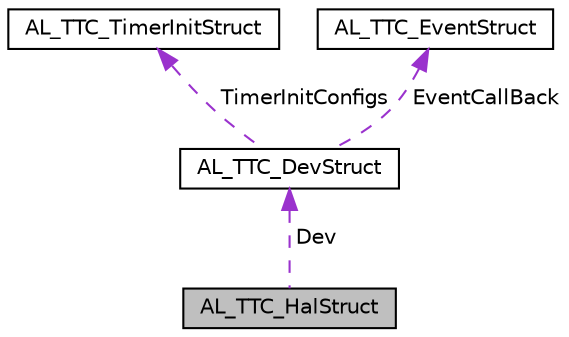 digraph "AL_TTC_HalStruct"
{
  edge [fontname="Helvetica",fontsize="10",labelfontname="Helvetica",labelfontsize="10"];
  node [fontname="Helvetica",fontsize="10",shape=record];
  Node1 [label="AL_TTC_HalStruct",height=0.2,width=0.4,color="black", fillcolor="grey75", style="filled", fontcolor="black"];
  Node2 -> Node1 [dir="back",color="darkorchid3",fontsize="10",style="dashed",label=" Dev" ,fontname="Helvetica"];
  Node2 [label="AL_TTC_DevStruct",height=0.2,width=0.4,color="black", fillcolor="white", style="filled",URL="$structAL__TTC__DevStruct.html"];
  Node3 -> Node2 [dir="back",color="darkorchid3",fontsize="10",style="dashed",label=" TimerInitConfigs" ,fontname="Helvetica"];
  Node3 [label="AL_TTC_TimerInitStruct",height=0.2,width=0.4,color="black", fillcolor="white", style="filled",URL="$structAL__TTC__TimerInitStruct.html"];
  Node4 -> Node2 [dir="back",color="darkorchid3",fontsize="10",style="dashed",label=" EventCallBack" ,fontname="Helvetica"];
  Node4 [label="AL_TTC_EventStruct",height=0.2,width=0.4,color="black", fillcolor="white", style="filled",URL="$structAL__TTC__EventStruct.html"];
}
